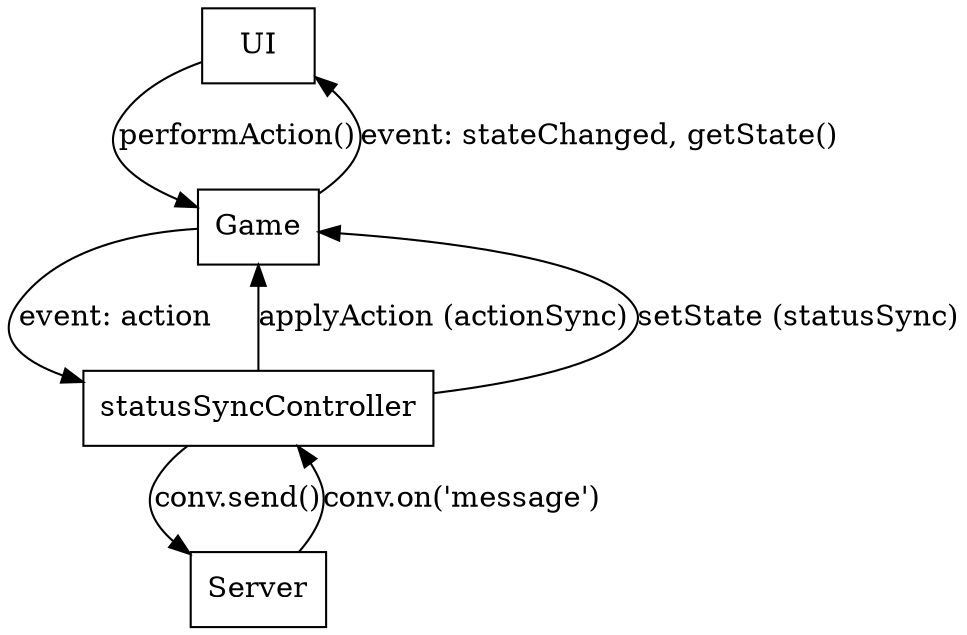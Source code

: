 digraph Sync {
  UI -> Game [label="performAction()"]

  Game -> UI [label="event: stateChanged, getState()"]
  Game -> Controller [label="event: action"]

  Controller -> Server [label="conv.send()"]
  Controller -> Game [label="applyAction (actionSync)"]
  Controller -> Game [label="setState (statusSync)"]

  Server -> Controller [label="conv.on('message')"]

  UI [shape=box]
  Game [shape=box]
  Server [shape=box]
  Controller [shape=box, label="statusSyncController"]
}
